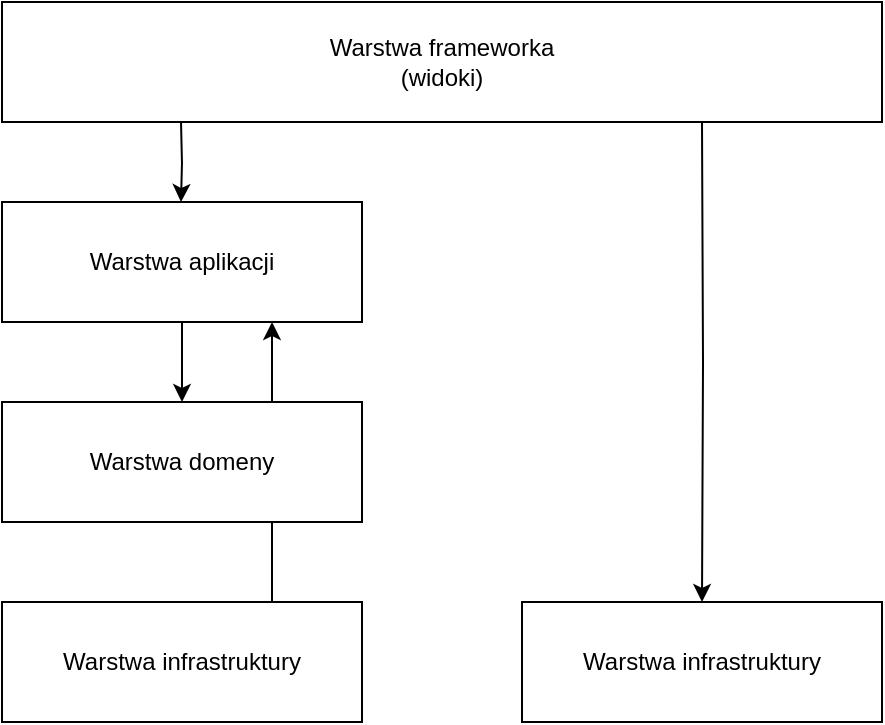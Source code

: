 <mxfile version="15.4.3" type="device"><diagram id="mDBDC4OC2zMn_eaPb2qs" name="Page-1"><mxGraphModel dx="2013" dy="615" grid="1" gridSize="10" guides="1" tooltips="1" connect="1" arrows="1" fold="1" page="1" pageScale="1" pageWidth="827" pageHeight="1169" background="none" math="0" shadow="0"><root><mxCell id="0"/><mxCell id="1" parent="0"/><mxCell id="9wAR0khefj8llBj5QW90-313" value="&lt;div&gt;Warstwa frameworka&lt;/div&gt;&lt;div&gt;(widoki)&lt;/div&gt;" style="rounded=0;whiteSpace=wrap;html=1;shadow=0;comic=0;strokeWidth=1;fillColor=#ffffff;fontSize=12;align=center;strokeColor=#000000;" parent="1" vertex="1"><mxGeometry x="-720" y="30" width="440" height="60" as="geometry"/></mxCell><mxCell id="9wAR0khefj8llBj5QW90-314" style="edgeStyle=orthogonalEdgeStyle;rounded=0;html=1;exitX=0.5;exitY=1;entryX=0.5;entryY=0;endArrow=classic;endFill=1;endSize=6;jettySize=auto;orthogonalLoop=1;strokeWidth=1;fontSize=12;" parent="1" source="9wAR0khefj8llBj5QW90-315" target="9wAR0khefj8llBj5QW90-316" edge="1"><mxGeometry relative="1" as="geometry"/></mxCell><mxCell id="9wAR0khefj8llBj5QW90-315" value="Warstwa aplikacji" style="rounded=0;whiteSpace=wrap;html=1;shadow=0;comic=0;strokeWidth=1;fillColor=#ffffff;fontSize=12;align=center;strokeColor=#000000;" parent="1" vertex="1"><mxGeometry x="-720" y="130" width="180" height="60" as="geometry"/></mxCell><mxCell id="9wAR0khefj8llBj5QW90-326" style="edgeStyle=orthogonalEdgeStyle;rounded=0;orthogonalLoop=1;jettySize=auto;html=1;exitX=0.75;exitY=0;exitDx=0;exitDy=0;entryX=0.75;entryY=1;entryDx=0;entryDy=0;fontFamily=Courier New;fontSize=11;startArrow=none;startFill=0;endArrow=classic;endFill=1;" parent="1" source="9wAR0khefj8llBj5QW90-317" target="9wAR0khefj8llBj5QW90-315" edge="1"><mxGeometry relative="1" as="geometry"/></mxCell><mxCell id="9wAR0khefj8llBj5QW90-316" value="Warstwa domeny" style="rounded=0;whiteSpace=wrap;html=1;shadow=0;comic=0;strokeWidth=1;fillColor=#ffffff;fontSize=12;align=center;strokeColor=#000000;" parent="1" vertex="1"><mxGeometry x="-720" y="230" width="180" height="60" as="geometry"/></mxCell><mxCell id="9wAR0khefj8llBj5QW90-317" value="Warstwa infrastruktury" style="rounded=0;whiteSpace=wrap;html=1;shadow=0;comic=0;strokeWidth=1;fillColor=#ffffff;fontSize=12;align=center;strokeColor=#000000;" parent="1" vertex="1"><mxGeometry x="-720" y="330" width="180" height="60" as="geometry"/></mxCell><mxCell id="9wAR0khefj8llBj5QW90-318" style="edgeStyle=orthogonalEdgeStyle;rounded=0;html=1;exitX=0.5;exitY=1;entryX=0.5;entryY=0;endArrow=classic;endFill=1;endSize=6;jettySize=auto;orthogonalLoop=1;strokeWidth=1;fontSize=12;entryDx=0;entryDy=0;" parent="1" target="9wAR0khefj8llBj5QW90-327" edge="1"><mxGeometry relative="1" as="geometry"><mxPoint x="-370" y="90" as="sourcePoint"/><mxPoint x="-370.0" y="130" as="targetPoint"/></mxGeometry></mxCell><mxCell id="9wAR0khefj8llBj5QW90-323" style="edgeStyle=orthogonalEdgeStyle;rounded=0;html=1;exitX=0.5;exitY=1;entryX=0.5;entryY=0;endArrow=classic;endFill=1;endSize=6;jettySize=auto;orthogonalLoop=1;strokeWidth=1;fontSize=12;" parent="1" edge="1"><mxGeometry relative="1" as="geometry"><mxPoint x="-630.5" y="90" as="sourcePoint"/><mxPoint x="-630.5" y="130" as="targetPoint"/></mxGeometry></mxCell><mxCell id="9wAR0khefj8llBj5QW90-327" value="Warstwa infrastruktury" style="rounded=0;whiteSpace=wrap;html=1;shadow=0;comic=0;strokeWidth=1;fillColor=#ffffff;fontSize=12;align=center;strokeColor=#000000;" parent="1" vertex="1"><mxGeometry x="-460" y="330" width="180" height="60" as="geometry"/></mxCell></root></mxGraphModel></diagram></mxfile>